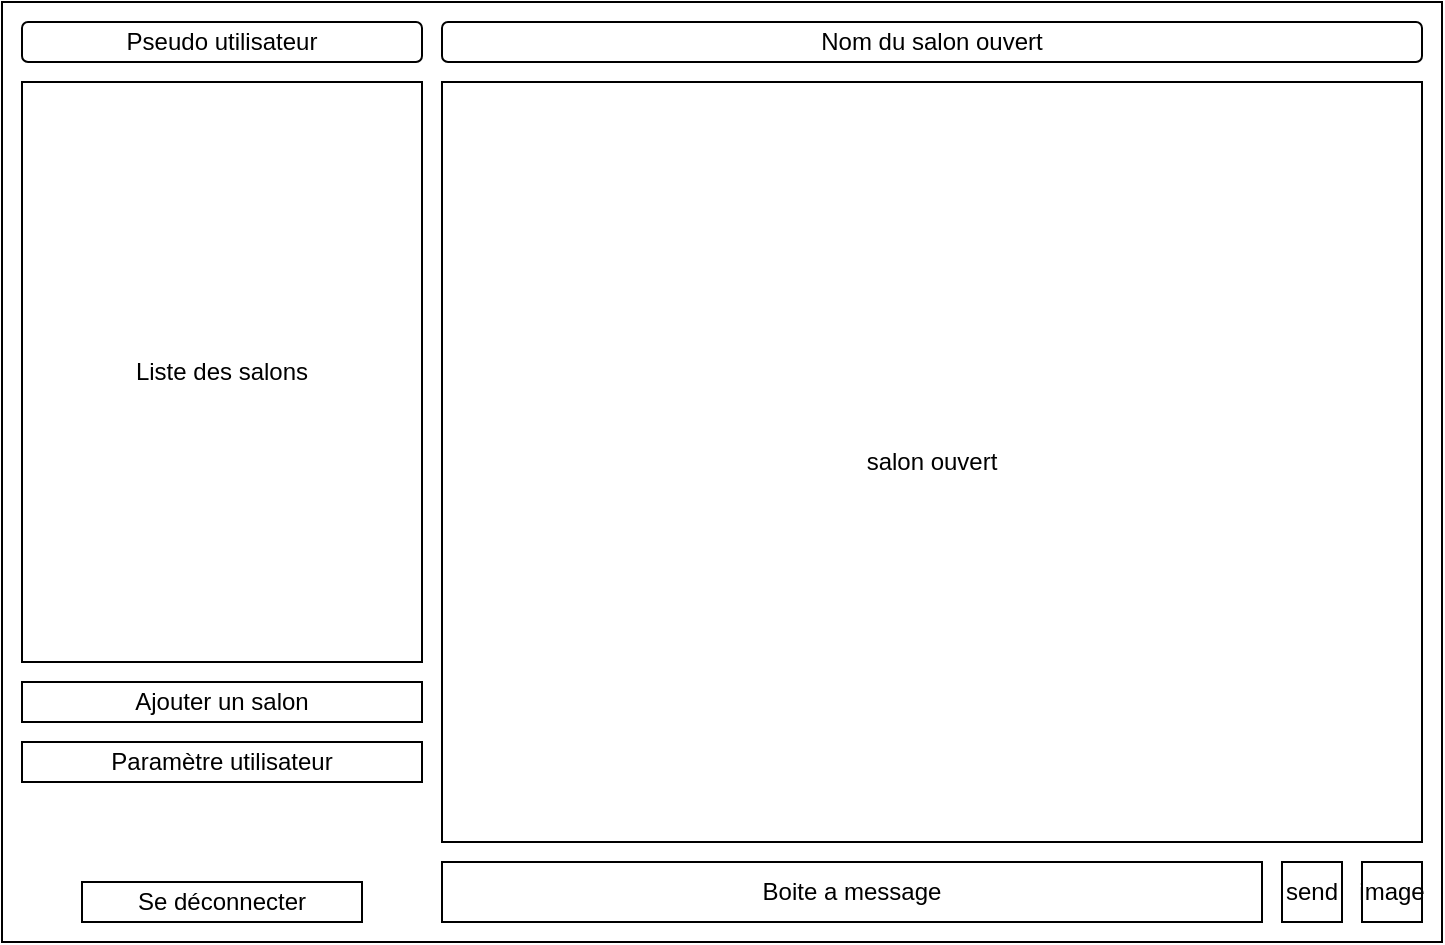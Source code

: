 <mxfile version="20.7.4" type="device"><diagram id="ek5qWubWWJGDtVN4lKKl" name="Page-1"><mxGraphModel dx="1036" dy="606" grid="1" gridSize="10" guides="1" tooltips="1" connect="1" arrows="1" fold="1" page="1" pageScale="1" pageWidth="827" pageHeight="1169" math="0" shadow="0"><root><mxCell id="0"/><mxCell id="1" parent="0"/><mxCell id="LM_1bhOeRlWN-t7Bfm3o-2" value="" style="rounded=0;whiteSpace=wrap;html=1;" vertex="1" parent="1"><mxGeometry x="40" y="40" width="720" height="470" as="geometry"/></mxCell><mxCell id="LM_1bhOeRlWN-t7Bfm3o-3" value="salon ouvert" style="rounded=0;whiteSpace=wrap;html=1;" vertex="1" parent="1"><mxGeometry x="260" y="80" width="490" height="380" as="geometry"/></mxCell><mxCell id="LM_1bhOeRlWN-t7Bfm3o-4" value="Liste des salons" style="rounded=0;whiteSpace=wrap;html=1;" vertex="1" parent="1"><mxGeometry x="50" y="80" width="200" height="290" as="geometry"/></mxCell><mxCell id="LM_1bhOeRlWN-t7Bfm3o-5" value="Nom du salon ouvert" style="rounded=1;whiteSpace=wrap;html=1;" vertex="1" parent="1"><mxGeometry x="260" y="50" width="490" height="20" as="geometry"/></mxCell><mxCell id="LM_1bhOeRlWN-t7Bfm3o-6" value="Pseudo utilisateur" style="rounded=1;whiteSpace=wrap;html=1;" vertex="1" parent="1"><mxGeometry x="50" y="50" width="200" height="20" as="geometry"/></mxCell><mxCell id="LM_1bhOeRlWN-t7Bfm3o-7" value="Boite a message" style="rounded=0;whiteSpace=wrap;html=1;" vertex="1" parent="1"><mxGeometry x="260" y="470" width="410" height="30" as="geometry"/></mxCell><mxCell id="LM_1bhOeRlWN-t7Bfm3o-8" value="send" style="rounded=0;whiteSpace=wrap;html=1;" vertex="1" parent="1"><mxGeometry x="680" y="470" width="30" height="30" as="geometry"/></mxCell><mxCell id="LM_1bhOeRlWN-t7Bfm3o-9" value="image" style="rounded=0;whiteSpace=wrap;html=1;" vertex="1" parent="1"><mxGeometry x="720" y="470" width="30" height="30" as="geometry"/></mxCell><mxCell id="LM_1bhOeRlWN-t7Bfm3o-10" value="Ajouter un salon" style="rounded=0;whiteSpace=wrap;html=1;" vertex="1" parent="1"><mxGeometry x="50" y="380" width="200" height="20" as="geometry"/></mxCell><mxCell id="LM_1bhOeRlWN-t7Bfm3o-12" value="Paramètre utilisateur" style="rounded=0;whiteSpace=wrap;html=1;" vertex="1" parent="1"><mxGeometry x="50" y="410" width="200" height="20" as="geometry"/></mxCell><mxCell id="LM_1bhOeRlWN-t7Bfm3o-13" value="Se déconnecter" style="rounded=0;whiteSpace=wrap;html=1;" vertex="1" parent="1"><mxGeometry x="80" y="480" width="140" height="20" as="geometry"/></mxCell></root></mxGraphModel></diagram></mxfile>